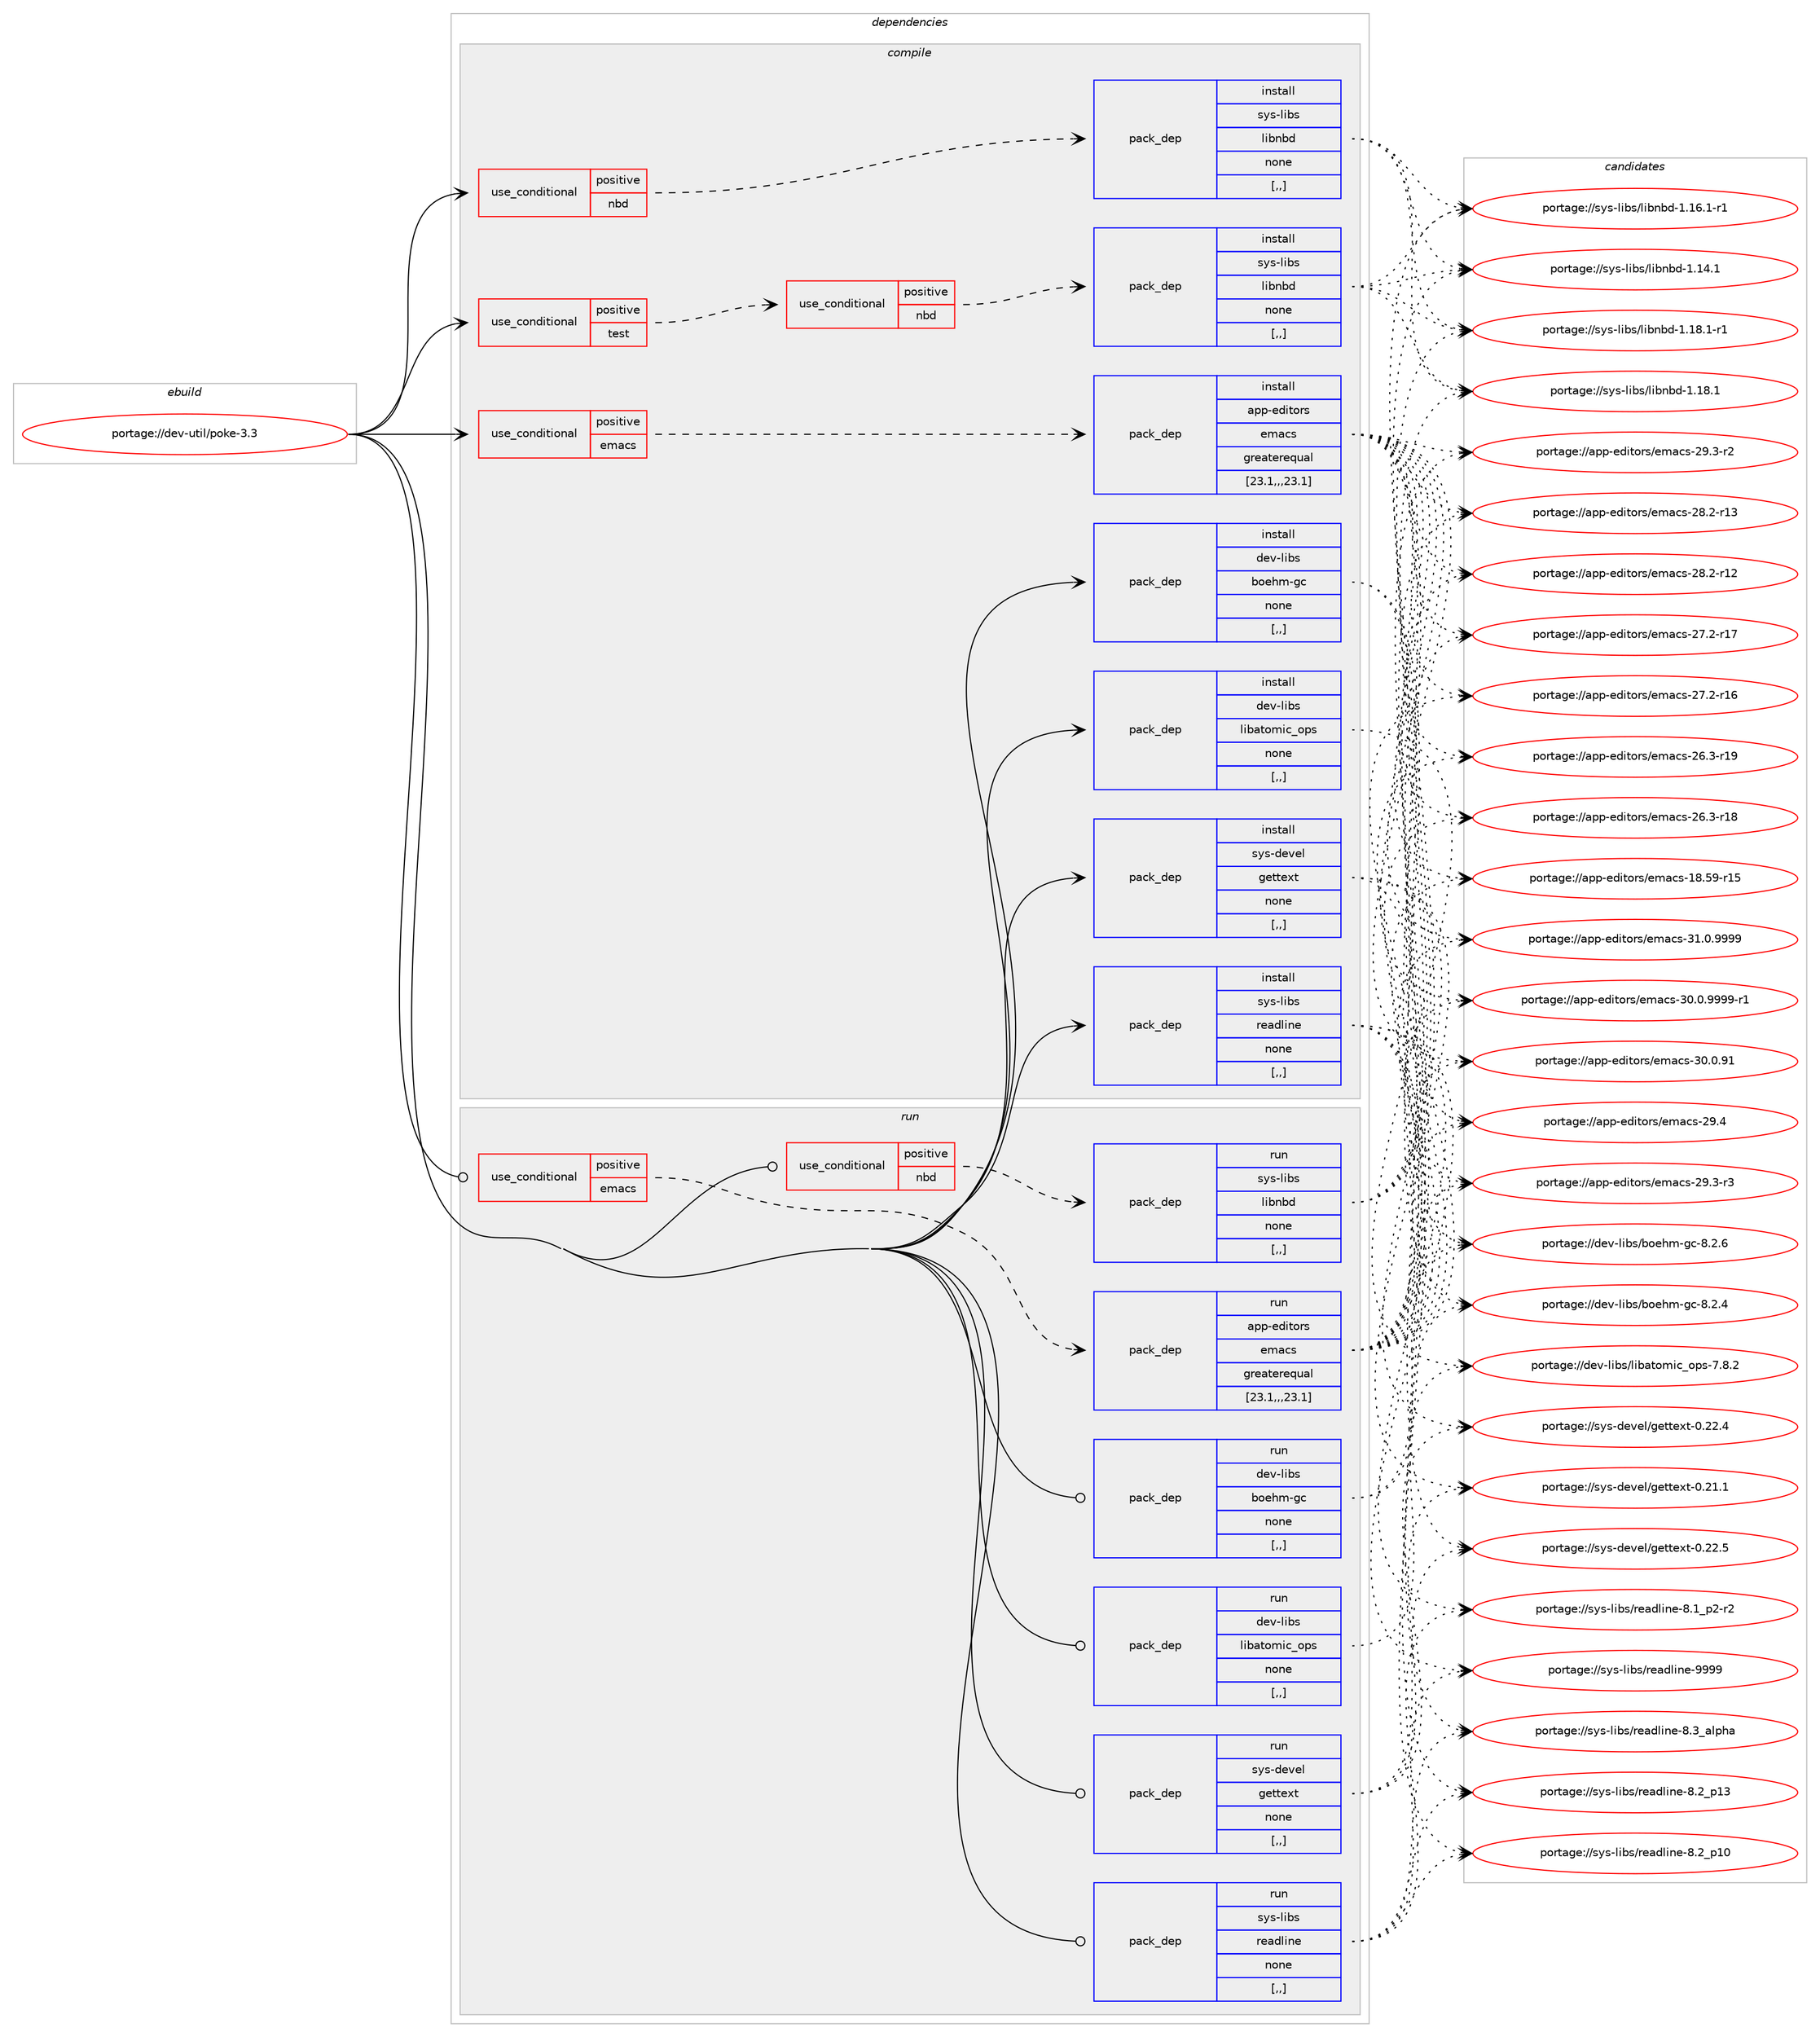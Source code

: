 digraph prolog {

# *************
# Graph options
# *************

newrank=true;
concentrate=true;
compound=true;
graph [rankdir=LR,fontname=Helvetica,fontsize=10,ranksep=1.5];#, ranksep=2.5, nodesep=0.2];
edge  [arrowhead=vee];
node  [fontname=Helvetica,fontsize=10];

# **********
# The ebuild
# **********

subgraph cluster_leftcol {
color=gray;
label=<<i>ebuild</i>>;
id [label="portage://dev-util/poke-3.3", color=red, width=4, href="../dev-util/poke-3.3.svg"];
}

# ****************
# The dependencies
# ****************

subgraph cluster_midcol {
color=gray;
label=<<i>dependencies</i>>;
subgraph cluster_compile {
fillcolor="#eeeeee";
style=filled;
label=<<i>compile</i>>;
subgraph cond192950 {
dependency715486 [label=<<TABLE BORDER="0" CELLBORDER="1" CELLSPACING="0" CELLPADDING="4"><TR><TD ROWSPAN="3" CELLPADDING="10">use_conditional</TD></TR><TR><TD>positive</TD></TR><TR><TD>emacs</TD></TR></TABLE>>, shape=none, color=red];
subgraph pack517502 {
dependency715487 [label=<<TABLE BORDER="0" CELLBORDER="1" CELLSPACING="0" CELLPADDING="4" WIDTH="220"><TR><TD ROWSPAN="6" CELLPADDING="30">pack_dep</TD></TR><TR><TD WIDTH="110">install</TD></TR><TR><TD>app-editors</TD></TR><TR><TD>emacs</TD></TR><TR><TD>greaterequal</TD></TR><TR><TD>[23.1,,,23.1]</TD></TR></TABLE>>, shape=none, color=blue];
}
dependency715486:e -> dependency715487:w [weight=20,style="dashed",arrowhead="vee"];
}
id:e -> dependency715486:w [weight=20,style="solid",arrowhead="vee"];
subgraph cond192951 {
dependency715488 [label=<<TABLE BORDER="0" CELLBORDER="1" CELLSPACING="0" CELLPADDING="4"><TR><TD ROWSPAN="3" CELLPADDING="10">use_conditional</TD></TR><TR><TD>positive</TD></TR><TR><TD>nbd</TD></TR></TABLE>>, shape=none, color=red];
subgraph pack517503 {
dependency715489 [label=<<TABLE BORDER="0" CELLBORDER="1" CELLSPACING="0" CELLPADDING="4" WIDTH="220"><TR><TD ROWSPAN="6" CELLPADDING="30">pack_dep</TD></TR><TR><TD WIDTH="110">install</TD></TR><TR><TD>sys-libs</TD></TR><TR><TD>libnbd</TD></TR><TR><TD>none</TD></TR><TR><TD>[,,]</TD></TR></TABLE>>, shape=none, color=blue];
}
dependency715488:e -> dependency715489:w [weight=20,style="dashed",arrowhead="vee"];
}
id:e -> dependency715488:w [weight=20,style="solid",arrowhead="vee"];
subgraph cond192952 {
dependency715490 [label=<<TABLE BORDER="0" CELLBORDER="1" CELLSPACING="0" CELLPADDING="4"><TR><TD ROWSPAN="3" CELLPADDING="10">use_conditional</TD></TR><TR><TD>positive</TD></TR><TR><TD>test</TD></TR></TABLE>>, shape=none, color=red];
subgraph cond192953 {
dependency715491 [label=<<TABLE BORDER="0" CELLBORDER="1" CELLSPACING="0" CELLPADDING="4"><TR><TD ROWSPAN="3" CELLPADDING="10">use_conditional</TD></TR><TR><TD>positive</TD></TR><TR><TD>nbd</TD></TR></TABLE>>, shape=none, color=red];
subgraph pack517504 {
dependency715492 [label=<<TABLE BORDER="0" CELLBORDER="1" CELLSPACING="0" CELLPADDING="4" WIDTH="220"><TR><TD ROWSPAN="6" CELLPADDING="30">pack_dep</TD></TR><TR><TD WIDTH="110">install</TD></TR><TR><TD>sys-libs</TD></TR><TR><TD>libnbd</TD></TR><TR><TD>none</TD></TR><TR><TD>[,,]</TD></TR></TABLE>>, shape=none, color=blue];
}
dependency715491:e -> dependency715492:w [weight=20,style="dashed",arrowhead="vee"];
}
dependency715490:e -> dependency715491:w [weight=20,style="dashed",arrowhead="vee"];
}
id:e -> dependency715490:w [weight=20,style="solid",arrowhead="vee"];
subgraph pack517505 {
dependency715493 [label=<<TABLE BORDER="0" CELLBORDER="1" CELLSPACING="0" CELLPADDING="4" WIDTH="220"><TR><TD ROWSPAN="6" CELLPADDING="30">pack_dep</TD></TR><TR><TD WIDTH="110">install</TD></TR><TR><TD>dev-libs</TD></TR><TR><TD>boehm-gc</TD></TR><TR><TD>none</TD></TR><TR><TD>[,,]</TD></TR></TABLE>>, shape=none, color=blue];
}
id:e -> dependency715493:w [weight=20,style="solid",arrowhead="vee"];
subgraph pack517506 {
dependency715494 [label=<<TABLE BORDER="0" CELLBORDER="1" CELLSPACING="0" CELLPADDING="4" WIDTH="220"><TR><TD ROWSPAN="6" CELLPADDING="30">pack_dep</TD></TR><TR><TD WIDTH="110">install</TD></TR><TR><TD>dev-libs</TD></TR><TR><TD>libatomic_ops</TD></TR><TR><TD>none</TD></TR><TR><TD>[,,]</TD></TR></TABLE>>, shape=none, color=blue];
}
id:e -> dependency715494:w [weight=20,style="solid",arrowhead="vee"];
subgraph pack517507 {
dependency715495 [label=<<TABLE BORDER="0" CELLBORDER="1" CELLSPACING="0" CELLPADDING="4" WIDTH="220"><TR><TD ROWSPAN="6" CELLPADDING="30">pack_dep</TD></TR><TR><TD WIDTH="110">install</TD></TR><TR><TD>sys-devel</TD></TR><TR><TD>gettext</TD></TR><TR><TD>none</TD></TR><TR><TD>[,,]</TD></TR></TABLE>>, shape=none, color=blue];
}
id:e -> dependency715495:w [weight=20,style="solid",arrowhead="vee"];
subgraph pack517508 {
dependency715496 [label=<<TABLE BORDER="0" CELLBORDER="1" CELLSPACING="0" CELLPADDING="4" WIDTH="220"><TR><TD ROWSPAN="6" CELLPADDING="30">pack_dep</TD></TR><TR><TD WIDTH="110">install</TD></TR><TR><TD>sys-libs</TD></TR><TR><TD>readline</TD></TR><TR><TD>none</TD></TR><TR><TD>[,,]</TD></TR></TABLE>>, shape=none, color=blue];
}
id:e -> dependency715496:w [weight=20,style="solid",arrowhead="vee"];
}
subgraph cluster_compileandrun {
fillcolor="#eeeeee";
style=filled;
label=<<i>compile and run</i>>;
}
subgraph cluster_run {
fillcolor="#eeeeee";
style=filled;
label=<<i>run</i>>;
subgraph cond192954 {
dependency715497 [label=<<TABLE BORDER="0" CELLBORDER="1" CELLSPACING="0" CELLPADDING="4"><TR><TD ROWSPAN="3" CELLPADDING="10">use_conditional</TD></TR><TR><TD>positive</TD></TR><TR><TD>emacs</TD></TR></TABLE>>, shape=none, color=red];
subgraph pack517509 {
dependency715498 [label=<<TABLE BORDER="0" CELLBORDER="1" CELLSPACING="0" CELLPADDING="4" WIDTH="220"><TR><TD ROWSPAN="6" CELLPADDING="30">pack_dep</TD></TR><TR><TD WIDTH="110">run</TD></TR><TR><TD>app-editors</TD></TR><TR><TD>emacs</TD></TR><TR><TD>greaterequal</TD></TR><TR><TD>[23.1,,,23.1]</TD></TR></TABLE>>, shape=none, color=blue];
}
dependency715497:e -> dependency715498:w [weight=20,style="dashed",arrowhead="vee"];
}
id:e -> dependency715497:w [weight=20,style="solid",arrowhead="odot"];
subgraph cond192955 {
dependency715499 [label=<<TABLE BORDER="0" CELLBORDER="1" CELLSPACING="0" CELLPADDING="4"><TR><TD ROWSPAN="3" CELLPADDING="10">use_conditional</TD></TR><TR><TD>positive</TD></TR><TR><TD>nbd</TD></TR></TABLE>>, shape=none, color=red];
subgraph pack517510 {
dependency715500 [label=<<TABLE BORDER="0" CELLBORDER="1" CELLSPACING="0" CELLPADDING="4" WIDTH="220"><TR><TD ROWSPAN="6" CELLPADDING="30">pack_dep</TD></TR><TR><TD WIDTH="110">run</TD></TR><TR><TD>sys-libs</TD></TR><TR><TD>libnbd</TD></TR><TR><TD>none</TD></TR><TR><TD>[,,]</TD></TR></TABLE>>, shape=none, color=blue];
}
dependency715499:e -> dependency715500:w [weight=20,style="dashed",arrowhead="vee"];
}
id:e -> dependency715499:w [weight=20,style="solid",arrowhead="odot"];
subgraph pack517511 {
dependency715501 [label=<<TABLE BORDER="0" CELLBORDER="1" CELLSPACING="0" CELLPADDING="4" WIDTH="220"><TR><TD ROWSPAN="6" CELLPADDING="30">pack_dep</TD></TR><TR><TD WIDTH="110">run</TD></TR><TR><TD>dev-libs</TD></TR><TR><TD>boehm-gc</TD></TR><TR><TD>none</TD></TR><TR><TD>[,,]</TD></TR></TABLE>>, shape=none, color=blue];
}
id:e -> dependency715501:w [weight=20,style="solid",arrowhead="odot"];
subgraph pack517512 {
dependency715502 [label=<<TABLE BORDER="0" CELLBORDER="1" CELLSPACING="0" CELLPADDING="4" WIDTH="220"><TR><TD ROWSPAN="6" CELLPADDING="30">pack_dep</TD></TR><TR><TD WIDTH="110">run</TD></TR><TR><TD>dev-libs</TD></TR><TR><TD>libatomic_ops</TD></TR><TR><TD>none</TD></TR><TR><TD>[,,]</TD></TR></TABLE>>, shape=none, color=blue];
}
id:e -> dependency715502:w [weight=20,style="solid",arrowhead="odot"];
subgraph pack517513 {
dependency715503 [label=<<TABLE BORDER="0" CELLBORDER="1" CELLSPACING="0" CELLPADDING="4" WIDTH="220"><TR><TD ROWSPAN="6" CELLPADDING="30">pack_dep</TD></TR><TR><TD WIDTH="110">run</TD></TR><TR><TD>sys-devel</TD></TR><TR><TD>gettext</TD></TR><TR><TD>none</TD></TR><TR><TD>[,,]</TD></TR></TABLE>>, shape=none, color=blue];
}
id:e -> dependency715503:w [weight=20,style="solid",arrowhead="odot"];
subgraph pack517514 {
dependency715504 [label=<<TABLE BORDER="0" CELLBORDER="1" CELLSPACING="0" CELLPADDING="4" WIDTH="220"><TR><TD ROWSPAN="6" CELLPADDING="30">pack_dep</TD></TR><TR><TD WIDTH="110">run</TD></TR><TR><TD>sys-libs</TD></TR><TR><TD>readline</TD></TR><TR><TD>none</TD></TR><TR><TD>[,,]</TD></TR></TABLE>>, shape=none, color=blue];
}
id:e -> dependency715504:w [weight=20,style="solid",arrowhead="odot"];
}
}

# **************
# The candidates
# **************

subgraph cluster_choices {
rank=same;
color=gray;
label=<<i>candidates</i>>;

subgraph choice517502 {
color=black;
nodesep=1;
choice971121124510110010511611111411547101109979911545514946484657575757 [label="portage://app-editors/emacs-31.0.9999", color=red, width=4,href="../app-editors/emacs-31.0.9999.svg"];
choice9711211245101100105116111114115471011099799115455148464846575757574511449 [label="portage://app-editors/emacs-30.0.9999-r1", color=red, width=4,href="../app-editors/emacs-30.0.9999-r1.svg"];
choice97112112451011001051161111141154710110997991154551484648465749 [label="portage://app-editors/emacs-30.0.91", color=red, width=4,href="../app-editors/emacs-30.0.91.svg"];
choice97112112451011001051161111141154710110997991154550574652 [label="portage://app-editors/emacs-29.4", color=red, width=4,href="../app-editors/emacs-29.4.svg"];
choice971121124510110010511611111411547101109979911545505746514511451 [label="portage://app-editors/emacs-29.3-r3", color=red, width=4,href="../app-editors/emacs-29.3-r3.svg"];
choice971121124510110010511611111411547101109979911545505746514511450 [label="portage://app-editors/emacs-29.3-r2", color=red, width=4,href="../app-editors/emacs-29.3-r2.svg"];
choice97112112451011001051161111141154710110997991154550564650451144951 [label="portage://app-editors/emacs-28.2-r13", color=red, width=4,href="../app-editors/emacs-28.2-r13.svg"];
choice97112112451011001051161111141154710110997991154550564650451144950 [label="portage://app-editors/emacs-28.2-r12", color=red, width=4,href="../app-editors/emacs-28.2-r12.svg"];
choice97112112451011001051161111141154710110997991154550554650451144955 [label="portage://app-editors/emacs-27.2-r17", color=red, width=4,href="../app-editors/emacs-27.2-r17.svg"];
choice97112112451011001051161111141154710110997991154550554650451144954 [label="portage://app-editors/emacs-27.2-r16", color=red, width=4,href="../app-editors/emacs-27.2-r16.svg"];
choice97112112451011001051161111141154710110997991154550544651451144957 [label="portage://app-editors/emacs-26.3-r19", color=red, width=4,href="../app-editors/emacs-26.3-r19.svg"];
choice97112112451011001051161111141154710110997991154550544651451144956 [label="portage://app-editors/emacs-26.3-r18", color=red, width=4,href="../app-editors/emacs-26.3-r18.svg"];
choice9711211245101100105116111114115471011099799115454956465357451144953 [label="portage://app-editors/emacs-18.59-r15", color=red, width=4,href="../app-editors/emacs-18.59-r15.svg"];
dependency715487:e -> choice971121124510110010511611111411547101109979911545514946484657575757:w [style=dotted,weight="100"];
dependency715487:e -> choice9711211245101100105116111114115471011099799115455148464846575757574511449:w [style=dotted,weight="100"];
dependency715487:e -> choice97112112451011001051161111141154710110997991154551484648465749:w [style=dotted,weight="100"];
dependency715487:e -> choice97112112451011001051161111141154710110997991154550574652:w [style=dotted,weight="100"];
dependency715487:e -> choice971121124510110010511611111411547101109979911545505746514511451:w [style=dotted,weight="100"];
dependency715487:e -> choice971121124510110010511611111411547101109979911545505746514511450:w [style=dotted,weight="100"];
dependency715487:e -> choice97112112451011001051161111141154710110997991154550564650451144951:w [style=dotted,weight="100"];
dependency715487:e -> choice97112112451011001051161111141154710110997991154550564650451144950:w [style=dotted,weight="100"];
dependency715487:e -> choice97112112451011001051161111141154710110997991154550554650451144955:w [style=dotted,weight="100"];
dependency715487:e -> choice97112112451011001051161111141154710110997991154550554650451144954:w [style=dotted,weight="100"];
dependency715487:e -> choice97112112451011001051161111141154710110997991154550544651451144957:w [style=dotted,weight="100"];
dependency715487:e -> choice97112112451011001051161111141154710110997991154550544651451144956:w [style=dotted,weight="100"];
dependency715487:e -> choice9711211245101100105116111114115471011099799115454956465357451144953:w [style=dotted,weight="100"];
}
subgraph choice517503 {
color=black;
nodesep=1;
choice1151211154510810598115471081059811098100454946495646494511449 [label="portage://sys-libs/libnbd-1.18.1-r1", color=red, width=4,href="../sys-libs/libnbd-1.18.1-r1.svg"];
choice115121115451081059811547108105981109810045494649564649 [label="portage://sys-libs/libnbd-1.18.1", color=red, width=4,href="../sys-libs/libnbd-1.18.1.svg"];
choice1151211154510810598115471081059811098100454946495446494511449 [label="portage://sys-libs/libnbd-1.16.1-r1", color=red, width=4,href="../sys-libs/libnbd-1.16.1-r1.svg"];
choice115121115451081059811547108105981109810045494649524649 [label="portage://sys-libs/libnbd-1.14.1", color=red, width=4,href="../sys-libs/libnbd-1.14.1.svg"];
dependency715489:e -> choice1151211154510810598115471081059811098100454946495646494511449:w [style=dotted,weight="100"];
dependency715489:e -> choice115121115451081059811547108105981109810045494649564649:w [style=dotted,weight="100"];
dependency715489:e -> choice1151211154510810598115471081059811098100454946495446494511449:w [style=dotted,weight="100"];
dependency715489:e -> choice115121115451081059811547108105981109810045494649524649:w [style=dotted,weight="100"];
}
subgraph choice517504 {
color=black;
nodesep=1;
choice1151211154510810598115471081059811098100454946495646494511449 [label="portage://sys-libs/libnbd-1.18.1-r1", color=red, width=4,href="../sys-libs/libnbd-1.18.1-r1.svg"];
choice115121115451081059811547108105981109810045494649564649 [label="portage://sys-libs/libnbd-1.18.1", color=red, width=4,href="../sys-libs/libnbd-1.18.1.svg"];
choice1151211154510810598115471081059811098100454946495446494511449 [label="portage://sys-libs/libnbd-1.16.1-r1", color=red, width=4,href="../sys-libs/libnbd-1.16.1-r1.svg"];
choice115121115451081059811547108105981109810045494649524649 [label="portage://sys-libs/libnbd-1.14.1", color=red, width=4,href="../sys-libs/libnbd-1.14.1.svg"];
dependency715492:e -> choice1151211154510810598115471081059811098100454946495646494511449:w [style=dotted,weight="100"];
dependency715492:e -> choice115121115451081059811547108105981109810045494649564649:w [style=dotted,weight="100"];
dependency715492:e -> choice1151211154510810598115471081059811098100454946495446494511449:w [style=dotted,weight="100"];
dependency715492:e -> choice115121115451081059811547108105981109810045494649524649:w [style=dotted,weight="100"];
}
subgraph choice517505 {
color=black;
nodesep=1;
choice100101118451081059811547981111011041094510399455646504654 [label="portage://dev-libs/boehm-gc-8.2.6", color=red, width=4,href="../dev-libs/boehm-gc-8.2.6.svg"];
choice100101118451081059811547981111011041094510399455646504652 [label="portage://dev-libs/boehm-gc-8.2.4", color=red, width=4,href="../dev-libs/boehm-gc-8.2.4.svg"];
dependency715493:e -> choice100101118451081059811547981111011041094510399455646504654:w [style=dotted,weight="100"];
dependency715493:e -> choice100101118451081059811547981111011041094510399455646504652:w [style=dotted,weight="100"];
}
subgraph choice517506 {
color=black;
nodesep=1;
choice10010111845108105981154710810598971161111091059995111112115455546564650 [label="portage://dev-libs/libatomic_ops-7.8.2", color=red, width=4,href="../dev-libs/libatomic_ops-7.8.2.svg"];
dependency715494:e -> choice10010111845108105981154710810598971161111091059995111112115455546564650:w [style=dotted,weight="100"];
}
subgraph choice517507 {
color=black;
nodesep=1;
choice115121115451001011181011084710310111611610112011645484650504653 [label="portage://sys-devel/gettext-0.22.5", color=red, width=4,href="../sys-devel/gettext-0.22.5.svg"];
choice115121115451001011181011084710310111611610112011645484650504652 [label="portage://sys-devel/gettext-0.22.4", color=red, width=4,href="../sys-devel/gettext-0.22.4.svg"];
choice115121115451001011181011084710310111611610112011645484650494649 [label="portage://sys-devel/gettext-0.21.1", color=red, width=4,href="../sys-devel/gettext-0.21.1.svg"];
dependency715495:e -> choice115121115451001011181011084710310111611610112011645484650504653:w [style=dotted,weight="100"];
dependency715495:e -> choice115121115451001011181011084710310111611610112011645484650504652:w [style=dotted,weight="100"];
dependency715495:e -> choice115121115451001011181011084710310111611610112011645484650494649:w [style=dotted,weight="100"];
}
subgraph choice517508 {
color=black;
nodesep=1;
choice115121115451081059811547114101971001081051101014557575757 [label="portage://sys-libs/readline-9999", color=red, width=4,href="../sys-libs/readline-9999.svg"];
choice1151211154510810598115471141019710010810511010145564651959710811210497 [label="portage://sys-libs/readline-8.3_alpha", color=red, width=4,href="../sys-libs/readline-8.3_alpha.svg"];
choice1151211154510810598115471141019710010810511010145564650951124951 [label="portage://sys-libs/readline-8.2_p13", color=red, width=4,href="../sys-libs/readline-8.2_p13.svg"];
choice1151211154510810598115471141019710010810511010145564650951124948 [label="portage://sys-libs/readline-8.2_p10", color=red, width=4,href="../sys-libs/readline-8.2_p10.svg"];
choice115121115451081059811547114101971001081051101014556464995112504511450 [label="portage://sys-libs/readline-8.1_p2-r2", color=red, width=4,href="../sys-libs/readline-8.1_p2-r2.svg"];
dependency715496:e -> choice115121115451081059811547114101971001081051101014557575757:w [style=dotted,weight="100"];
dependency715496:e -> choice1151211154510810598115471141019710010810511010145564651959710811210497:w [style=dotted,weight="100"];
dependency715496:e -> choice1151211154510810598115471141019710010810511010145564650951124951:w [style=dotted,weight="100"];
dependency715496:e -> choice1151211154510810598115471141019710010810511010145564650951124948:w [style=dotted,weight="100"];
dependency715496:e -> choice115121115451081059811547114101971001081051101014556464995112504511450:w [style=dotted,weight="100"];
}
subgraph choice517509 {
color=black;
nodesep=1;
choice971121124510110010511611111411547101109979911545514946484657575757 [label="portage://app-editors/emacs-31.0.9999", color=red, width=4,href="../app-editors/emacs-31.0.9999.svg"];
choice9711211245101100105116111114115471011099799115455148464846575757574511449 [label="portage://app-editors/emacs-30.0.9999-r1", color=red, width=4,href="../app-editors/emacs-30.0.9999-r1.svg"];
choice97112112451011001051161111141154710110997991154551484648465749 [label="portage://app-editors/emacs-30.0.91", color=red, width=4,href="../app-editors/emacs-30.0.91.svg"];
choice97112112451011001051161111141154710110997991154550574652 [label="portage://app-editors/emacs-29.4", color=red, width=4,href="../app-editors/emacs-29.4.svg"];
choice971121124510110010511611111411547101109979911545505746514511451 [label="portage://app-editors/emacs-29.3-r3", color=red, width=4,href="../app-editors/emacs-29.3-r3.svg"];
choice971121124510110010511611111411547101109979911545505746514511450 [label="portage://app-editors/emacs-29.3-r2", color=red, width=4,href="../app-editors/emacs-29.3-r2.svg"];
choice97112112451011001051161111141154710110997991154550564650451144951 [label="portage://app-editors/emacs-28.2-r13", color=red, width=4,href="../app-editors/emacs-28.2-r13.svg"];
choice97112112451011001051161111141154710110997991154550564650451144950 [label="portage://app-editors/emacs-28.2-r12", color=red, width=4,href="../app-editors/emacs-28.2-r12.svg"];
choice97112112451011001051161111141154710110997991154550554650451144955 [label="portage://app-editors/emacs-27.2-r17", color=red, width=4,href="../app-editors/emacs-27.2-r17.svg"];
choice97112112451011001051161111141154710110997991154550554650451144954 [label="portage://app-editors/emacs-27.2-r16", color=red, width=4,href="../app-editors/emacs-27.2-r16.svg"];
choice97112112451011001051161111141154710110997991154550544651451144957 [label="portage://app-editors/emacs-26.3-r19", color=red, width=4,href="../app-editors/emacs-26.3-r19.svg"];
choice97112112451011001051161111141154710110997991154550544651451144956 [label="portage://app-editors/emacs-26.3-r18", color=red, width=4,href="../app-editors/emacs-26.3-r18.svg"];
choice9711211245101100105116111114115471011099799115454956465357451144953 [label="portage://app-editors/emacs-18.59-r15", color=red, width=4,href="../app-editors/emacs-18.59-r15.svg"];
dependency715498:e -> choice971121124510110010511611111411547101109979911545514946484657575757:w [style=dotted,weight="100"];
dependency715498:e -> choice9711211245101100105116111114115471011099799115455148464846575757574511449:w [style=dotted,weight="100"];
dependency715498:e -> choice97112112451011001051161111141154710110997991154551484648465749:w [style=dotted,weight="100"];
dependency715498:e -> choice97112112451011001051161111141154710110997991154550574652:w [style=dotted,weight="100"];
dependency715498:e -> choice971121124510110010511611111411547101109979911545505746514511451:w [style=dotted,weight="100"];
dependency715498:e -> choice971121124510110010511611111411547101109979911545505746514511450:w [style=dotted,weight="100"];
dependency715498:e -> choice97112112451011001051161111141154710110997991154550564650451144951:w [style=dotted,weight="100"];
dependency715498:e -> choice97112112451011001051161111141154710110997991154550564650451144950:w [style=dotted,weight="100"];
dependency715498:e -> choice97112112451011001051161111141154710110997991154550554650451144955:w [style=dotted,weight="100"];
dependency715498:e -> choice97112112451011001051161111141154710110997991154550554650451144954:w [style=dotted,weight="100"];
dependency715498:e -> choice97112112451011001051161111141154710110997991154550544651451144957:w [style=dotted,weight="100"];
dependency715498:e -> choice97112112451011001051161111141154710110997991154550544651451144956:w [style=dotted,weight="100"];
dependency715498:e -> choice9711211245101100105116111114115471011099799115454956465357451144953:w [style=dotted,weight="100"];
}
subgraph choice517510 {
color=black;
nodesep=1;
choice1151211154510810598115471081059811098100454946495646494511449 [label="portage://sys-libs/libnbd-1.18.1-r1", color=red, width=4,href="../sys-libs/libnbd-1.18.1-r1.svg"];
choice115121115451081059811547108105981109810045494649564649 [label="portage://sys-libs/libnbd-1.18.1", color=red, width=4,href="../sys-libs/libnbd-1.18.1.svg"];
choice1151211154510810598115471081059811098100454946495446494511449 [label="portage://sys-libs/libnbd-1.16.1-r1", color=red, width=4,href="../sys-libs/libnbd-1.16.1-r1.svg"];
choice115121115451081059811547108105981109810045494649524649 [label="portage://sys-libs/libnbd-1.14.1", color=red, width=4,href="../sys-libs/libnbd-1.14.1.svg"];
dependency715500:e -> choice1151211154510810598115471081059811098100454946495646494511449:w [style=dotted,weight="100"];
dependency715500:e -> choice115121115451081059811547108105981109810045494649564649:w [style=dotted,weight="100"];
dependency715500:e -> choice1151211154510810598115471081059811098100454946495446494511449:w [style=dotted,weight="100"];
dependency715500:e -> choice115121115451081059811547108105981109810045494649524649:w [style=dotted,weight="100"];
}
subgraph choice517511 {
color=black;
nodesep=1;
choice100101118451081059811547981111011041094510399455646504654 [label="portage://dev-libs/boehm-gc-8.2.6", color=red, width=4,href="../dev-libs/boehm-gc-8.2.6.svg"];
choice100101118451081059811547981111011041094510399455646504652 [label="portage://dev-libs/boehm-gc-8.2.4", color=red, width=4,href="../dev-libs/boehm-gc-8.2.4.svg"];
dependency715501:e -> choice100101118451081059811547981111011041094510399455646504654:w [style=dotted,weight="100"];
dependency715501:e -> choice100101118451081059811547981111011041094510399455646504652:w [style=dotted,weight="100"];
}
subgraph choice517512 {
color=black;
nodesep=1;
choice10010111845108105981154710810598971161111091059995111112115455546564650 [label="portage://dev-libs/libatomic_ops-7.8.2", color=red, width=4,href="../dev-libs/libatomic_ops-7.8.2.svg"];
dependency715502:e -> choice10010111845108105981154710810598971161111091059995111112115455546564650:w [style=dotted,weight="100"];
}
subgraph choice517513 {
color=black;
nodesep=1;
choice115121115451001011181011084710310111611610112011645484650504653 [label="portage://sys-devel/gettext-0.22.5", color=red, width=4,href="../sys-devel/gettext-0.22.5.svg"];
choice115121115451001011181011084710310111611610112011645484650504652 [label="portage://sys-devel/gettext-0.22.4", color=red, width=4,href="../sys-devel/gettext-0.22.4.svg"];
choice115121115451001011181011084710310111611610112011645484650494649 [label="portage://sys-devel/gettext-0.21.1", color=red, width=4,href="../sys-devel/gettext-0.21.1.svg"];
dependency715503:e -> choice115121115451001011181011084710310111611610112011645484650504653:w [style=dotted,weight="100"];
dependency715503:e -> choice115121115451001011181011084710310111611610112011645484650504652:w [style=dotted,weight="100"];
dependency715503:e -> choice115121115451001011181011084710310111611610112011645484650494649:w [style=dotted,weight="100"];
}
subgraph choice517514 {
color=black;
nodesep=1;
choice115121115451081059811547114101971001081051101014557575757 [label="portage://sys-libs/readline-9999", color=red, width=4,href="../sys-libs/readline-9999.svg"];
choice1151211154510810598115471141019710010810511010145564651959710811210497 [label="portage://sys-libs/readline-8.3_alpha", color=red, width=4,href="../sys-libs/readline-8.3_alpha.svg"];
choice1151211154510810598115471141019710010810511010145564650951124951 [label="portage://sys-libs/readline-8.2_p13", color=red, width=4,href="../sys-libs/readline-8.2_p13.svg"];
choice1151211154510810598115471141019710010810511010145564650951124948 [label="portage://sys-libs/readline-8.2_p10", color=red, width=4,href="../sys-libs/readline-8.2_p10.svg"];
choice115121115451081059811547114101971001081051101014556464995112504511450 [label="portage://sys-libs/readline-8.1_p2-r2", color=red, width=4,href="../sys-libs/readline-8.1_p2-r2.svg"];
dependency715504:e -> choice115121115451081059811547114101971001081051101014557575757:w [style=dotted,weight="100"];
dependency715504:e -> choice1151211154510810598115471141019710010810511010145564651959710811210497:w [style=dotted,weight="100"];
dependency715504:e -> choice1151211154510810598115471141019710010810511010145564650951124951:w [style=dotted,weight="100"];
dependency715504:e -> choice1151211154510810598115471141019710010810511010145564650951124948:w [style=dotted,weight="100"];
dependency715504:e -> choice115121115451081059811547114101971001081051101014556464995112504511450:w [style=dotted,weight="100"];
}
}

}
